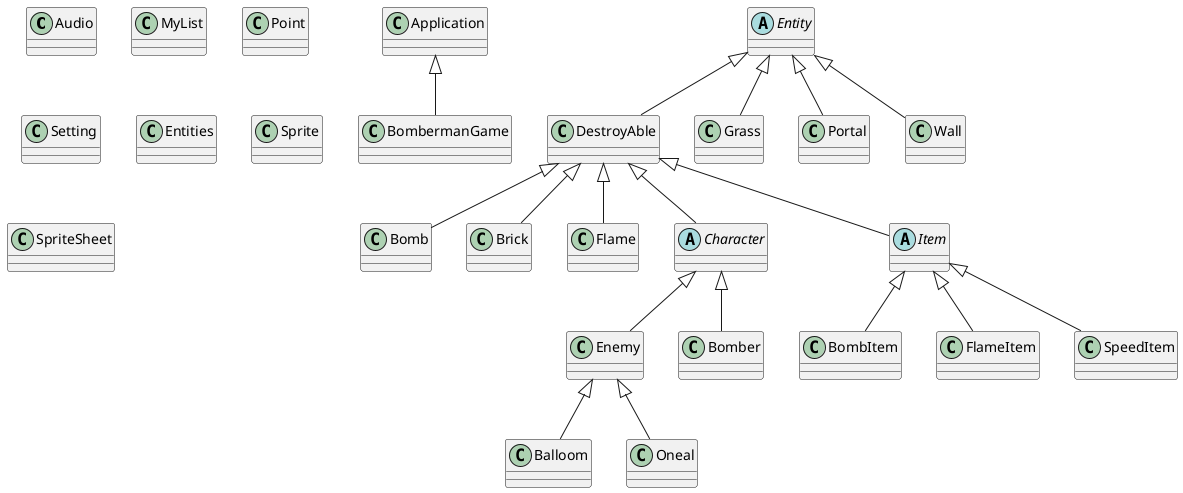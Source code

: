 @startuml

class Audio
class BombermanGame
class MyList
class Point
class Setting
abstract class Entity
class DestroyAble
class Bomb
class Brick
class Flame
class Entities
class Sprite
class SpriteSheet
abstract class Character
class Enemy
class Balloom
class Oneal
class Bomber
class Grass
class Portal
class Wall
abstract class Item
class BombItem
class FlameItem
class SpeedItem

Application <|-- BombermanGame
Entity <|-- DestroyAble
DestroyAble <|-- Bomb
DestroyAble <|-- Brick
DestroyAble <|-- Flame
DestroyAble <|-- Character
DestroyAble <|-- Item
Item <|-- BombItem
Item <|-- SpeedItem
Item <|-- FlameItem
Character <|-- Enemy
Character <|-- Bomber
Enemy <|-- Balloom
Enemy <|-- Oneal
Entity <|-- Grass
Entity <|-- Portal
Entity <|-- Wall


class Audio {
}

class MyList {
}

@enduml